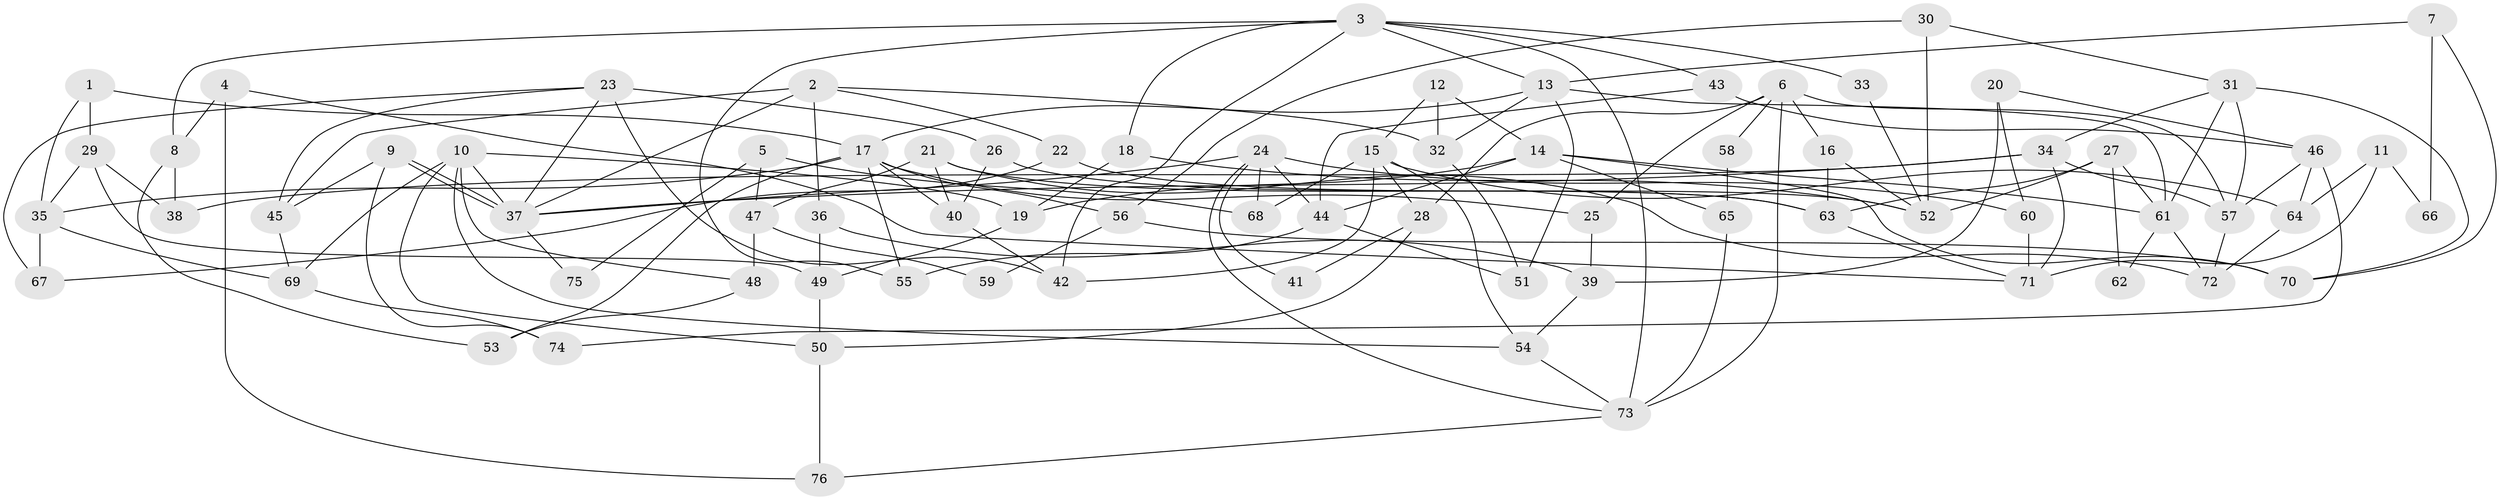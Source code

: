 // Generated by graph-tools (version 1.1) at 2025/15/03/09/25 04:15:07]
// undirected, 76 vertices, 152 edges
graph export_dot {
graph [start="1"]
  node [color=gray90,style=filled];
  1;
  2;
  3;
  4;
  5;
  6;
  7;
  8;
  9;
  10;
  11;
  12;
  13;
  14;
  15;
  16;
  17;
  18;
  19;
  20;
  21;
  22;
  23;
  24;
  25;
  26;
  27;
  28;
  29;
  30;
  31;
  32;
  33;
  34;
  35;
  36;
  37;
  38;
  39;
  40;
  41;
  42;
  43;
  44;
  45;
  46;
  47;
  48;
  49;
  50;
  51;
  52;
  53;
  54;
  55;
  56;
  57;
  58;
  59;
  60;
  61;
  62;
  63;
  64;
  65;
  66;
  67;
  68;
  69;
  70;
  71;
  72;
  73;
  74;
  75;
  76;
  1 -- 17;
  1 -- 35;
  1 -- 29;
  2 -- 45;
  2 -- 37;
  2 -- 22;
  2 -- 32;
  2 -- 36;
  3 -- 73;
  3 -- 55;
  3 -- 8;
  3 -- 13;
  3 -- 18;
  3 -- 33;
  3 -- 42;
  3 -- 43;
  4 -- 71;
  4 -- 76;
  4 -- 8;
  5 -- 47;
  5 -- 68;
  5 -- 75;
  6 -- 57;
  6 -- 16;
  6 -- 25;
  6 -- 28;
  6 -- 58;
  6 -- 73;
  7 -- 70;
  7 -- 13;
  7 -- 66;
  8 -- 38;
  8 -- 53;
  9 -- 74;
  9 -- 37;
  9 -- 37;
  9 -- 45;
  10 -- 37;
  10 -- 54;
  10 -- 19;
  10 -- 48;
  10 -- 50;
  10 -- 69;
  11 -- 64;
  11 -- 71;
  11 -- 66;
  12 -- 32;
  12 -- 15;
  12 -- 14;
  13 -- 61;
  13 -- 17;
  13 -- 32;
  13 -- 51;
  14 -- 19;
  14 -- 44;
  14 -- 61;
  14 -- 65;
  14 -- 70;
  15 -- 28;
  15 -- 42;
  15 -- 54;
  15 -- 64;
  15 -- 68;
  16 -- 63;
  16 -- 52;
  17 -- 40;
  17 -- 25;
  17 -- 35;
  17 -- 53;
  17 -- 55;
  17 -- 56;
  18 -- 19;
  18 -- 52;
  19 -- 49;
  20 -- 39;
  20 -- 46;
  20 -- 60;
  21 -- 63;
  21 -- 72;
  21 -- 40;
  21 -- 47;
  22 -- 67;
  22 -- 52;
  23 -- 37;
  23 -- 45;
  23 -- 26;
  23 -- 42;
  23 -- 67;
  24 -- 44;
  24 -- 37;
  24 -- 41;
  24 -- 60;
  24 -- 68;
  24 -- 73;
  25 -- 39;
  26 -- 40;
  26 -- 63;
  27 -- 61;
  27 -- 52;
  27 -- 62;
  27 -- 63;
  28 -- 50;
  28 -- 41;
  29 -- 38;
  29 -- 35;
  29 -- 49;
  30 -- 31;
  30 -- 52;
  30 -- 56;
  31 -- 57;
  31 -- 70;
  31 -- 34;
  31 -- 61;
  32 -- 51;
  33 -- 52;
  34 -- 71;
  34 -- 37;
  34 -- 38;
  34 -- 57;
  35 -- 67;
  35 -- 69;
  36 -- 39;
  36 -- 49;
  37 -- 75;
  39 -- 54;
  40 -- 42;
  43 -- 44;
  43 -- 46;
  44 -- 51;
  44 -- 55;
  45 -- 69;
  46 -- 64;
  46 -- 57;
  46 -- 74;
  47 -- 48;
  47 -- 59;
  48 -- 53;
  49 -- 50;
  50 -- 76;
  54 -- 73;
  56 -- 59;
  56 -- 70;
  57 -- 72;
  58 -- 65;
  60 -- 71;
  61 -- 62;
  61 -- 72;
  63 -- 71;
  64 -- 72;
  65 -- 73;
  69 -- 74;
  73 -- 76;
}

